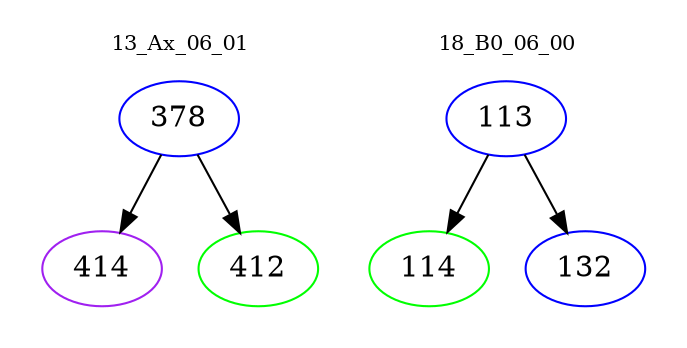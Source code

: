 digraph{
subgraph cluster_0 {
color = white
label = "13_Ax_06_01";
fontsize=10;
T0_378 [label="378", color="blue"]
T0_378 -> T0_414 [color="black"]
T0_414 [label="414", color="purple"]
T0_378 -> T0_412 [color="black"]
T0_412 [label="412", color="green"]
}
subgraph cluster_1 {
color = white
label = "18_B0_06_00";
fontsize=10;
T1_113 [label="113", color="blue"]
T1_113 -> T1_114 [color="black"]
T1_114 [label="114", color="green"]
T1_113 -> T1_132 [color="black"]
T1_132 [label="132", color="blue"]
}
}
